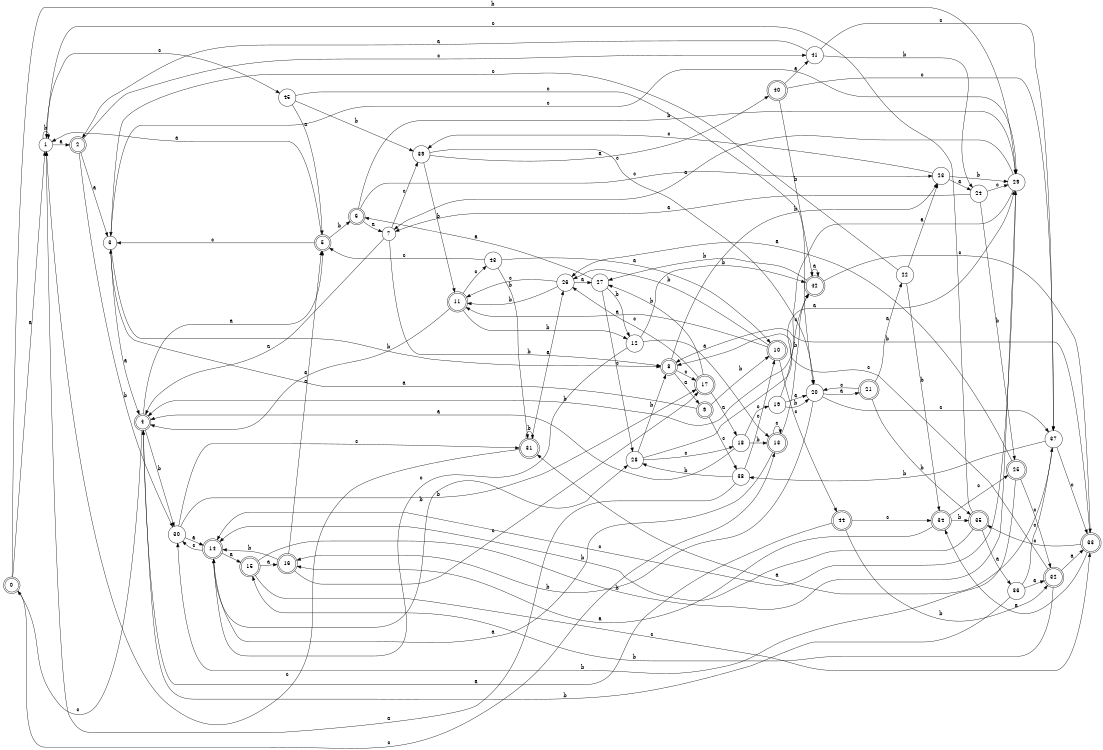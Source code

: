 digraph n37_1 {
__start0 [label="" shape="none"];

rankdir=LR;
size="8,5";

s0 [style="rounded,filled", color="black", fillcolor="white" shape="doublecircle", label="0"];
s1 [style="filled", color="black", fillcolor="white" shape="circle", label="1"];
s2 [style="rounded,filled", color="black", fillcolor="white" shape="doublecircle", label="2"];
s3 [style="filled", color="black", fillcolor="white" shape="circle", label="3"];
s4 [style="rounded,filled", color="black", fillcolor="white" shape="doublecircle", label="4"];
s5 [style="rounded,filled", color="black", fillcolor="white" shape="doublecircle", label="5"];
s6 [style="rounded,filled", color="black", fillcolor="white" shape="doublecircle", label="6"];
s7 [style="filled", color="black", fillcolor="white" shape="circle", label="7"];
s8 [style="rounded,filled", color="black", fillcolor="white" shape="doublecircle", label="8"];
s9 [style="rounded,filled", color="black", fillcolor="white" shape="doublecircle", label="9"];
s10 [style="rounded,filled", color="black", fillcolor="white" shape="doublecircle", label="10"];
s11 [style="rounded,filled", color="black", fillcolor="white" shape="doublecircle", label="11"];
s12 [style="filled", color="black", fillcolor="white" shape="circle", label="12"];
s13 [style="rounded,filled", color="black", fillcolor="white" shape="doublecircle", label="13"];
s14 [style="rounded,filled", color="black", fillcolor="white" shape="doublecircle", label="14"];
s15 [style="rounded,filled", color="black", fillcolor="white" shape="doublecircle", label="15"];
s16 [style="rounded,filled", color="black", fillcolor="white" shape="doublecircle", label="16"];
s17 [style="rounded,filled", color="black", fillcolor="white" shape="doublecircle", label="17"];
s18 [style="filled", color="black", fillcolor="white" shape="circle", label="18"];
s19 [style="filled", color="black", fillcolor="white" shape="circle", label="19"];
s20 [style="filled", color="black", fillcolor="white" shape="circle", label="20"];
s21 [style="rounded,filled", color="black", fillcolor="white" shape="doublecircle", label="21"];
s22 [style="filled", color="black", fillcolor="white" shape="circle", label="22"];
s23 [style="filled", color="black", fillcolor="white" shape="circle", label="23"];
s24 [style="filled", color="black", fillcolor="white" shape="circle", label="24"];
s25 [style="rounded,filled", color="black", fillcolor="white" shape="doublecircle", label="25"];
s26 [style="filled", color="black", fillcolor="white" shape="circle", label="26"];
s27 [style="filled", color="black", fillcolor="white" shape="circle", label="27"];
s28 [style="filled", color="black", fillcolor="white" shape="circle", label="28"];
s29 [style="filled", color="black", fillcolor="white" shape="circle", label="29"];
s30 [style="filled", color="black", fillcolor="white" shape="circle", label="30"];
s31 [style="rounded,filled", color="black", fillcolor="white" shape="doublecircle", label="31"];
s32 [style="rounded,filled", color="black", fillcolor="white" shape="doublecircle", label="32"];
s33 [style="rounded,filled", color="black", fillcolor="white" shape="doublecircle", label="33"];
s34 [style="rounded,filled", color="black", fillcolor="white" shape="doublecircle", label="34"];
s35 [style="rounded,filled", color="black", fillcolor="white" shape="doublecircle", label="35"];
s36 [style="filled", color="black", fillcolor="white" shape="circle", label="36"];
s37 [style="filled", color="black", fillcolor="white" shape="circle", label="37"];
s38 [style="filled", color="black", fillcolor="white" shape="circle", label="38"];
s39 [style="filled", color="black", fillcolor="white" shape="circle", label="39"];
s40 [style="rounded,filled", color="black", fillcolor="white" shape="doublecircle", label="40"];
s41 [style="filled", color="black", fillcolor="white" shape="circle", label="41"];
s42 [style="rounded,filled", color="black", fillcolor="white" shape="doublecircle", label="42"];
s43 [style="filled", color="black", fillcolor="white" shape="circle", label="43"];
s44 [style="rounded,filled", color="black", fillcolor="white" shape="doublecircle", label="44"];
s45 [style="filled", color="black", fillcolor="white" shape="circle", label="45"];
s0 -> s1 [label="a"];
s0 -> s29 [label="b"];
s0 -> s13 [label="c"];
s1 -> s2 [label="a"];
s1 -> s1 [label="b"];
s1 -> s45 [label="c"];
s2 -> s3 [label="a"];
s2 -> s30 [label="b"];
s2 -> s41 [label="c"];
s3 -> s4 [label="a"];
s3 -> s8 [label="b"];
s3 -> s29 [label="c"];
s4 -> s5 [label="a"];
s4 -> s30 [label="b"];
s4 -> s0 [label="c"];
s5 -> s1 [label="a"];
s5 -> s6 [label="b"];
s5 -> s3 [label="c"];
s6 -> s7 [label="a"];
s6 -> s29 [label="b"];
s6 -> s23 [label="c"];
s7 -> s4 [label="a"];
s7 -> s8 [label="b"];
s7 -> s39 [label="c"];
s8 -> s9 [label="a"];
s8 -> s23 [label="b"];
s8 -> s17 [label="c"];
s9 -> s3 [label="a"];
s9 -> s10 [label="b"];
s9 -> s38 [label="c"];
s10 -> s11 [label="a"];
s10 -> s26 [label="b"];
s10 -> s44 [label="c"];
s11 -> s4 [label="a"];
s11 -> s12 [label="b"];
s11 -> s43 [label="c"];
s12 -> s13 [label="a"];
s12 -> s42 [label="b"];
s12 -> s14 [label="c"];
s13 -> s14 [label="a"];
s13 -> s42 [label="b"];
s13 -> s13 [label="c"];
s14 -> s15 [label="a"];
s14 -> s28 [label="b"];
s14 -> s30 [label="c"];
s15 -> s16 [label="a"];
s15 -> s29 [label="b"];
s15 -> s33 [label="c"];
s16 -> s5 [label="a"];
s16 -> s14 [label="b"];
s16 -> s17 [label="c"];
s17 -> s18 [label="a"];
s17 -> s27 [label="b"];
s17 -> s26 [label="c"];
s18 -> s4 [label="a"];
s18 -> s13 [label="b"];
s18 -> s19 [label="c"];
s19 -> s20 [label="a"];
s19 -> s20 [label="b"];
s19 -> s42 [label="c"];
s20 -> s21 [label="a"];
s20 -> s16 [label="b"];
s20 -> s37 [label="c"];
s21 -> s22 [label="a"];
s21 -> s35 [label="b"];
s21 -> s20 [label="c"];
s22 -> s23 [label="a"];
s22 -> s34 [label="b"];
s22 -> s3 [label="c"];
s23 -> s24 [label="a"];
s23 -> s29 [label="b"];
s23 -> s39 [label="c"];
s24 -> s7 [label="a"];
s24 -> s25 [label="b"];
s24 -> s29 [label="c"];
s25 -> s26 [label="a"];
s25 -> s30 [label="b"];
s25 -> s32 [label="c"];
s26 -> s27 [label="a"];
s26 -> s11 [label="b"];
s26 -> s11 [label="c"];
s27 -> s6 [label="a"];
s27 -> s12 [label="b"];
s27 -> s28 [label="c"];
s28 -> s29 [label="a"];
s28 -> s8 [label="b"];
s28 -> s18 [label="c"];
s29 -> s7 [label="a"];
s29 -> s4 [label="b"];
s29 -> s14 [label="c"];
s30 -> s14 [label="a"];
s30 -> s17 [label="b"];
s30 -> s31 [label="c"];
s31 -> s26 [label="a"];
s31 -> s31 [label="b"];
s31 -> s1 [label="c"];
s32 -> s33 [label="a"];
s32 -> s15 [label="b"];
s32 -> s8 [label="c"];
s33 -> s34 [label="a"];
s33 -> s8 [label="b"];
s33 -> s35 [label="c"];
s34 -> s16 [label="a"];
s34 -> s35 [label="b"];
s34 -> s25 [label="c"];
s35 -> s36 [label="a"];
s35 -> s14 [label="b"];
s35 -> s1 [label="c"];
s36 -> s32 [label="a"];
s36 -> s4 [label="b"];
s36 -> s37 [label="c"];
s37 -> s31 [label="a"];
s37 -> s38 [label="b"];
s37 -> s33 [label="c"];
s38 -> s1 [label="a"];
s38 -> s28 [label="b"];
s38 -> s10 [label="c"];
s39 -> s40 [label="a"];
s39 -> s11 [label="b"];
s39 -> s20 [label="c"];
s40 -> s41 [label="a"];
s40 -> s42 [label="b"];
s40 -> s37 [label="c"];
s41 -> s2 [label="a"];
s41 -> s24 [label="b"];
s41 -> s37 [label="c"];
s42 -> s42 [label="a"];
s42 -> s27 [label="b"];
s42 -> s33 [label="c"];
s43 -> s10 [label="a"];
s43 -> s31 [label="b"];
s43 -> s5 [label="c"];
s44 -> s4 [label="a"];
s44 -> s32 [label="b"];
s44 -> s34 [label="c"];
s45 -> s5 [label="a"];
s45 -> s39 [label="b"];
s45 -> s20 [label="c"];

}